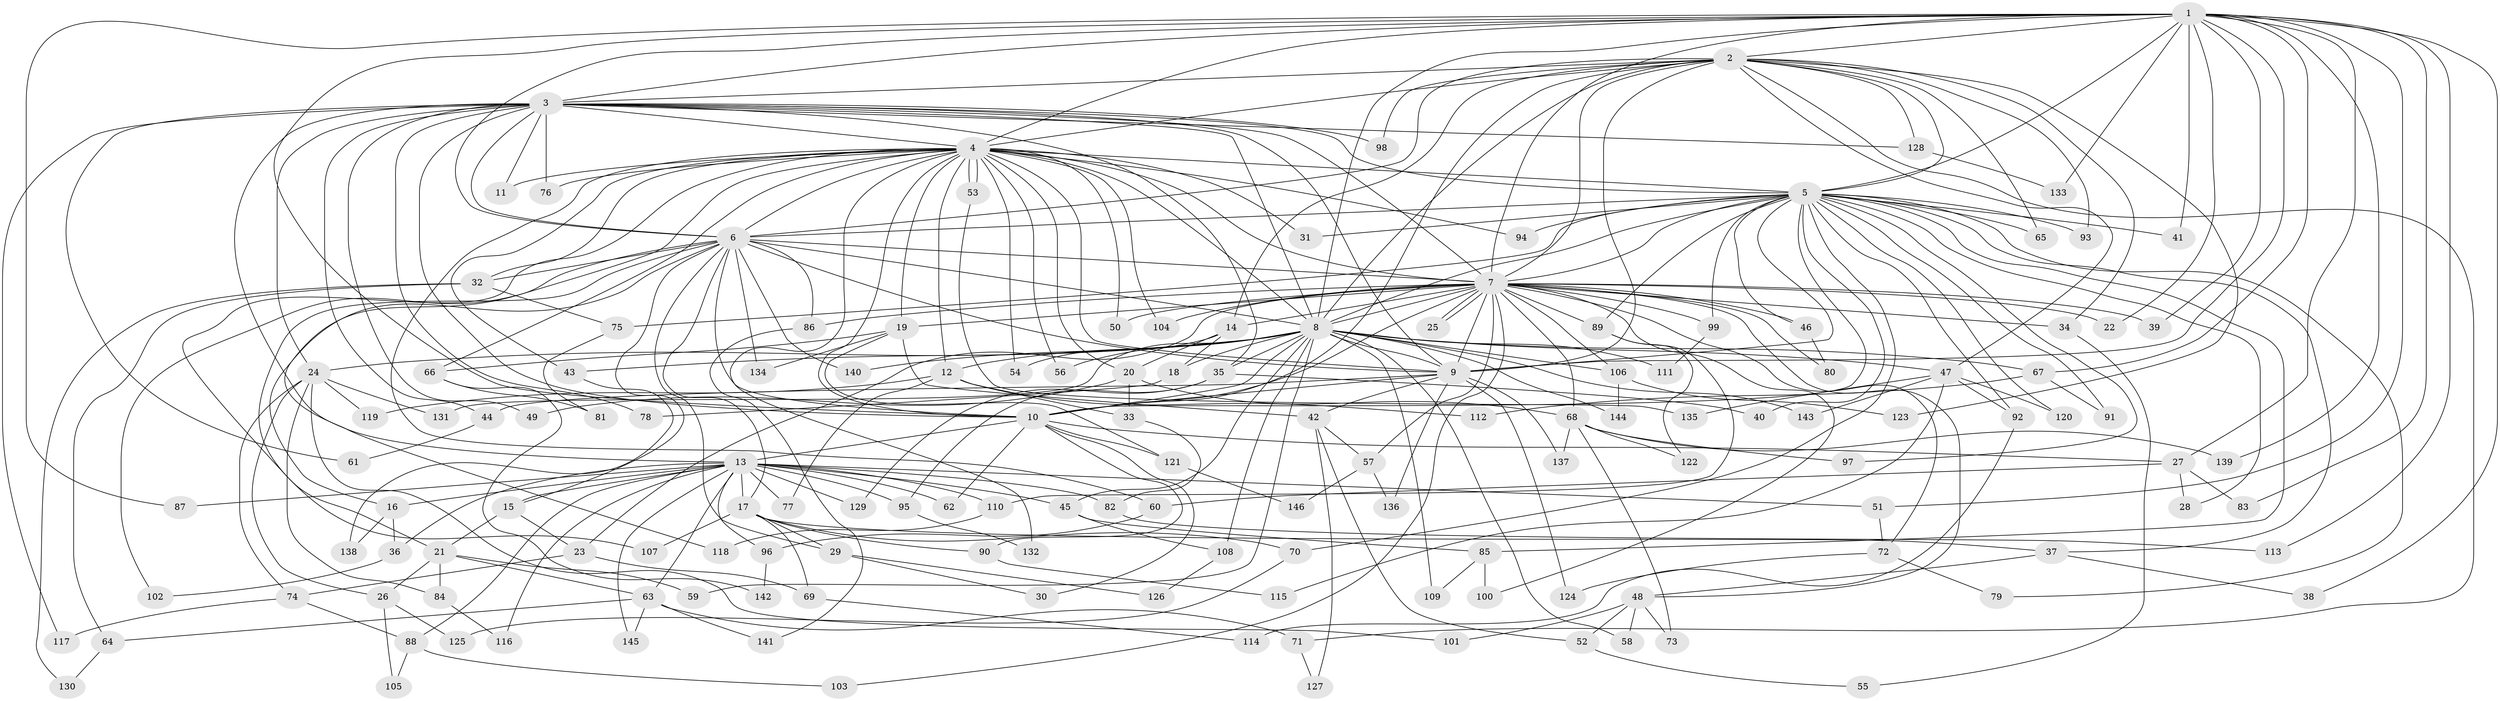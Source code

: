 // coarse degree distribution, {13: 0.023255813953488372, 14: 0.023255813953488372, 18: 0.023255813953488372, 20: 0.046511627906976744, 7: 0.046511627906976744, 11: 0.023255813953488372, 6: 0.09302325581395349, 23: 0.023255813953488372, 5: 0.09302325581395349, 4: 0.046511627906976744, 3: 0.20930232558139536, 8: 0.023255813953488372, 2: 0.32558139534883723}
// Generated by graph-tools (version 1.1) at 2025/17/03/04/25 18:17:32]
// undirected, 146 vertices, 317 edges
graph export_dot {
graph [start="1"]
  node [color=gray90,style=filled];
  1;
  2;
  3;
  4;
  5;
  6;
  7;
  8;
  9;
  10;
  11;
  12;
  13;
  14;
  15;
  16;
  17;
  18;
  19;
  20;
  21;
  22;
  23;
  24;
  25;
  26;
  27;
  28;
  29;
  30;
  31;
  32;
  33;
  34;
  35;
  36;
  37;
  38;
  39;
  40;
  41;
  42;
  43;
  44;
  45;
  46;
  47;
  48;
  49;
  50;
  51;
  52;
  53;
  54;
  55;
  56;
  57;
  58;
  59;
  60;
  61;
  62;
  63;
  64;
  65;
  66;
  67;
  68;
  69;
  70;
  71;
  72;
  73;
  74;
  75;
  76;
  77;
  78;
  79;
  80;
  81;
  82;
  83;
  84;
  85;
  86;
  87;
  88;
  89;
  90;
  91;
  92;
  93;
  94;
  95;
  96;
  97;
  98;
  99;
  100;
  101;
  102;
  103;
  104;
  105;
  106;
  107;
  108;
  109;
  110;
  111;
  112;
  113;
  114;
  115;
  116;
  117;
  118;
  119;
  120;
  121;
  122;
  123;
  124;
  125;
  126;
  127;
  128;
  129;
  130;
  131;
  132;
  133;
  134;
  135;
  136;
  137;
  138;
  139;
  140;
  141;
  142;
  143;
  144;
  145;
  146;
  1 -- 2;
  1 -- 3;
  1 -- 4;
  1 -- 5;
  1 -- 6;
  1 -- 7;
  1 -- 8;
  1 -- 9;
  1 -- 10;
  1 -- 22;
  1 -- 27;
  1 -- 38;
  1 -- 39;
  1 -- 41;
  1 -- 51;
  1 -- 67;
  1 -- 83;
  1 -- 87;
  1 -- 113;
  1 -- 133;
  1 -- 139;
  2 -- 3;
  2 -- 4;
  2 -- 5;
  2 -- 6;
  2 -- 7;
  2 -- 8;
  2 -- 9;
  2 -- 10;
  2 -- 14;
  2 -- 34;
  2 -- 47;
  2 -- 65;
  2 -- 71;
  2 -- 93;
  2 -- 98;
  2 -- 123;
  2 -- 128;
  3 -- 4;
  3 -- 5;
  3 -- 6;
  3 -- 7;
  3 -- 8;
  3 -- 9;
  3 -- 10;
  3 -- 11;
  3 -- 13;
  3 -- 24;
  3 -- 35;
  3 -- 44;
  3 -- 49;
  3 -- 61;
  3 -- 76;
  3 -- 78;
  3 -- 98;
  3 -- 117;
  3 -- 128;
  4 -- 5;
  4 -- 6;
  4 -- 7;
  4 -- 8;
  4 -- 9;
  4 -- 10;
  4 -- 11;
  4 -- 12;
  4 -- 19;
  4 -- 20;
  4 -- 31;
  4 -- 32;
  4 -- 43;
  4 -- 50;
  4 -- 53;
  4 -- 53;
  4 -- 54;
  4 -- 56;
  4 -- 60;
  4 -- 66;
  4 -- 76;
  4 -- 94;
  4 -- 104;
  4 -- 107;
  4 -- 118;
  4 -- 132;
  5 -- 6;
  5 -- 7;
  5 -- 8;
  5 -- 9;
  5 -- 10;
  5 -- 28;
  5 -- 31;
  5 -- 37;
  5 -- 40;
  5 -- 41;
  5 -- 46;
  5 -- 65;
  5 -- 70;
  5 -- 75;
  5 -- 79;
  5 -- 85;
  5 -- 89;
  5 -- 91;
  5 -- 92;
  5 -- 93;
  5 -- 94;
  5 -- 97;
  5 -- 99;
  5 -- 120;
  6 -- 7;
  6 -- 8;
  6 -- 9;
  6 -- 10;
  6 -- 15;
  6 -- 16;
  6 -- 17;
  6 -- 21;
  6 -- 29;
  6 -- 32;
  6 -- 86;
  6 -- 102;
  6 -- 134;
  6 -- 140;
  7 -- 8;
  7 -- 9;
  7 -- 10;
  7 -- 14;
  7 -- 19;
  7 -- 22;
  7 -- 23;
  7 -- 25;
  7 -- 25;
  7 -- 34;
  7 -- 39;
  7 -- 46;
  7 -- 48;
  7 -- 50;
  7 -- 57;
  7 -- 68;
  7 -- 72;
  7 -- 80;
  7 -- 86;
  7 -- 89;
  7 -- 99;
  7 -- 100;
  7 -- 103;
  7 -- 104;
  7 -- 106;
  8 -- 9;
  8 -- 10;
  8 -- 12;
  8 -- 18;
  8 -- 24;
  8 -- 35;
  8 -- 43;
  8 -- 45;
  8 -- 47;
  8 -- 56;
  8 -- 58;
  8 -- 59;
  8 -- 67;
  8 -- 106;
  8 -- 108;
  8 -- 109;
  8 -- 111;
  8 -- 131;
  8 -- 140;
  8 -- 143;
  8 -- 144;
  9 -- 10;
  9 -- 42;
  9 -- 44;
  9 -- 124;
  9 -- 136;
  9 -- 137;
  10 -- 13;
  10 -- 27;
  10 -- 30;
  10 -- 62;
  10 -- 90;
  10 -- 121;
  12 -- 33;
  12 -- 77;
  12 -- 112;
  12 -- 119;
  13 -- 15;
  13 -- 16;
  13 -- 17;
  13 -- 36;
  13 -- 45;
  13 -- 51;
  13 -- 62;
  13 -- 63;
  13 -- 77;
  13 -- 82;
  13 -- 87;
  13 -- 88;
  13 -- 95;
  13 -- 96;
  13 -- 110;
  13 -- 116;
  13 -- 129;
  13 -- 145;
  14 -- 18;
  14 -- 20;
  14 -- 54;
  15 -- 21;
  15 -- 23;
  16 -- 36;
  16 -- 138;
  17 -- 29;
  17 -- 37;
  17 -- 69;
  17 -- 70;
  17 -- 90;
  17 -- 107;
  18 -- 78;
  19 -- 42;
  19 -- 66;
  19 -- 121;
  19 -- 134;
  20 -- 33;
  20 -- 49;
  20 -- 68;
  21 -- 26;
  21 -- 59;
  21 -- 63;
  21 -- 84;
  23 -- 69;
  23 -- 74;
  24 -- 26;
  24 -- 74;
  24 -- 84;
  24 -- 101;
  24 -- 119;
  24 -- 131;
  26 -- 105;
  26 -- 125;
  27 -- 28;
  27 -- 60;
  27 -- 83;
  29 -- 30;
  29 -- 126;
  32 -- 64;
  32 -- 75;
  32 -- 130;
  33 -- 82;
  34 -- 55;
  35 -- 40;
  35 -- 95;
  35 -- 129;
  36 -- 102;
  37 -- 38;
  37 -- 48;
  42 -- 52;
  42 -- 57;
  42 -- 127;
  43 -- 138;
  44 -- 61;
  45 -- 85;
  45 -- 108;
  46 -- 80;
  47 -- 92;
  47 -- 115;
  47 -- 120;
  47 -- 135;
  47 -- 143;
  48 -- 52;
  48 -- 58;
  48 -- 73;
  48 -- 101;
  51 -- 72;
  52 -- 55;
  53 -- 135;
  57 -- 136;
  57 -- 146;
  60 -- 96;
  63 -- 64;
  63 -- 71;
  63 -- 141;
  63 -- 145;
  64 -- 130;
  66 -- 81;
  66 -- 142;
  67 -- 91;
  67 -- 112;
  68 -- 73;
  68 -- 97;
  68 -- 122;
  68 -- 137;
  68 -- 139;
  69 -- 114;
  70 -- 125;
  71 -- 127;
  72 -- 79;
  72 -- 124;
  74 -- 88;
  74 -- 117;
  75 -- 81;
  82 -- 113;
  84 -- 116;
  85 -- 100;
  85 -- 109;
  86 -- 141;
  88 -- 103;
  88 -- 105;
  89 -- 110;
  89 -- 122;
  90 -- 115;
  92 -- 114;
  95 -- 132;
  96 -- 142;
  99 -- 111;
  106 -- 123;
  106 -- 144;
  108 -- 126;
  110 -- 118;
  121 -- 146;
  128 -- 133;
}
